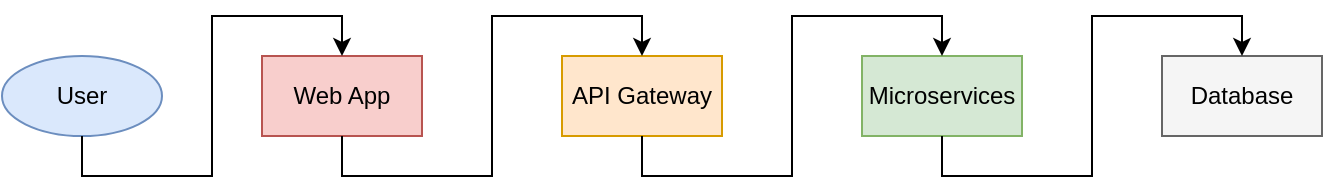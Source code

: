<mxfile>
  <diagram id="ecommerce-business-architecture" name="Business Architecture">
    <mxGraphModel dx="1428" dy="680" grid="1" gridSize="10" guides="1" tooltips="1" connect="1" arrows="1" fold="1" page="1" pageScale="1" pageWidth="827" pageHeight="1169" math="0" shadow="0">
      <root>
        <mxCell id="0" />
        <mxCell id="1" parent="0" />
        <mxCell id="2" value="User" style="shape=ellipse;whiteSpace=wrap;html=1;fillColor=#dae8fc;strokeColor=#6c8ebf;" vertex="1" parent="1">
          <mxGeometry x="120" y="150" width="80" height="40" as="geometry" />
        </mxCell>
        <mxCell id="3" value="Web App" style="shape=rectangle;whiteSpace=wrap;html=1;fillColor=#f8cecc;strokeColor=#b85450;" vertex="1" parent="1">
          <mxGeometry x="250" y="150" width="80" height="40" as="geometry" />
        </mxCell>
        <mxCell id="4" value="API Gateway" style="shape=rectangle;whiteSpace=wrap;html=1;fillColor=#ffe6cc;strokeColor=#d79b00;" vertex="1" parent="1">
          <mxGeometry x="400" y="150" width="80" height="40" as="geometry" />
        </mxCell>
        <mxCell id="5" value="Microservices" style="shape=rectangle;whiteSpace=wrap;html=1;fillColor=#d5e8d4;strokeColor=#82b366;" vertex="1" parent="1">
          <mxGeometry x="550" y="150" width="80" height="40" as="geometry" />
        </mxCell>
        <mxCell id="6" value="Database" style="shape=rectangle;whiteSpace=wrap;html=1;fillColor=#f5f5f5;strokeColor=#666666;" vertex="1" parent="1">
          <mxGeometry x="700" y="150" width="80" height="40" as="geometry" />
        </mxCell>
        <mxCell id="7" style="edgeStyle=orthogonalEdgeStyle;rounded=0;orthogonalLoop=1;jettySize=auto;html=1;exitX=0.5;exitY=1;exitDx=0;exitDy=0;entryX=0.5;entryY=0;entryDx=0;entryDy=0;" edge="1" parent="1" source="2" target="3">
          <mxGeometry relative="1" as="geometry" />
        </mxCell>
        <mxCell id="8" style="edgeStyle=orthogonalEdgeStyle;rounded=0;orthogonalLoop=1;jettySize=auto;html=1;exitX=0.5;exitY=1;exitDx=0;exitDy=0;entryX=0.5;entryY=0;entryDx=0;entryDy=0;" edge="1" parent="1" source="3" target="4">
          <mxGeometry relative="1" as="geometry" />
        </mxCell>
        <mxCell id="9" style="edgeStyle=orthogonalEdgeStyle;rounded=0;orthogonalLoop=1;jettySize=auto;html=1;exitX=0.5;exitY=1;exitDx=0;exitDy=0;entryX=0.5;entryY=0;entryDx=0;entryDy=0;" edge="1" parent="1" source="4" target="5">
          <mxGeometry relative="1" as="geometry" />
        </mxCell>
        <mxCell id="10" style="edgeStyle=orthogonalEdgeStyle;rounded=0;orthogonalLoop=1;jettySize=auto;html=1;exitX=0.5;exitY=1;exitDx=0;exitDy=0;entryX=0.5;entryY=0;entryDx=0;entryDy=0;" edge="1" parent="1" source="5" target="6">
          <mxGeometry relative="1" as="geometry" />
        </mxCell>
      </root>
    </mxGraphModel>
  </diagram>
</mxfile>
